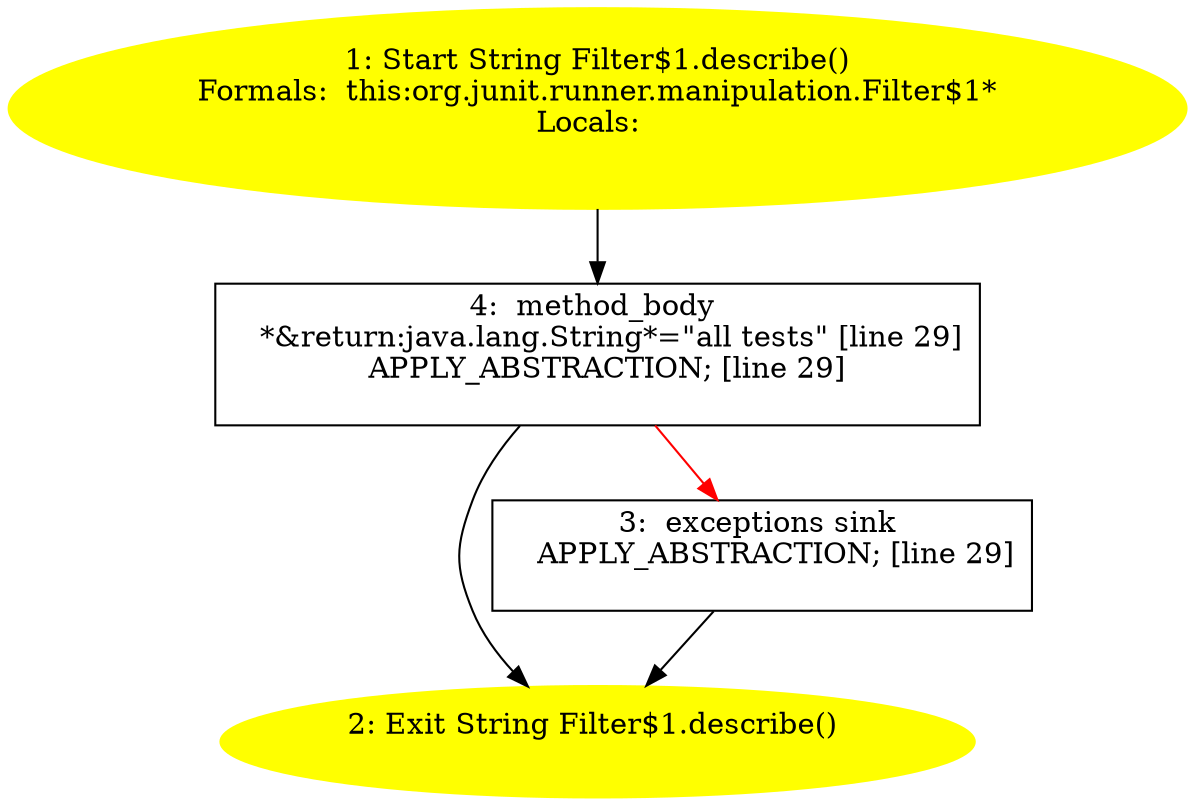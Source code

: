/* @generated */
digraph cfg {
"org.junit.runner.manipulation.Filter$1.describe():java.lang.String.79e285cc9dd30619e08db469f49d6075_1" [label="1: Start String Filter$1.describe()\nFormals:  this:org.junit.runner.manipulation.Filter$1*\nLocals:  \n  " color=yellow style=filled]
	

	 "org.junit.runner.manipulation.Filter$1.describe():java.lang.String.79e285cc9dd30619e08db469f49d6075_1" -> "org.junit.runner.manipulation.Filter$1.describe():java.lang.String.79e285cc9dd30619e08db469f49d6075_4" ;
"org.junit.runner.manipulation.Filter$1.describe():java.lang.String.79e285cc9dd30619e08db469f49d6075_2" [label="2: Exit String Filter$1.describe() \n  " color=yellow style=filled]
	

"org.junit.runner.manipulation.Filter$1.describe():java.lang.String.79e285cc9dd30619e08db469f49d6075_3" [label="3:  exceptions sink \n   APPLY_ABSTRACTION; [line 29]\n " shape="box"]
	

	 "org.junit.runner.manipulation.Filter$1.describe():java.lang.String.79e285cc9dd30619e08db469f49d6075_3" -> "org.junit.runner.manipulation.Filter$1.describe():java.lang.String.79e285cc9dd30619e08db469f49d6075_2" ;
"org.junit.runner.manipulation.Filter$1.describe():java.lang.String.79e285cc9dd30619e08db469f49d6075_4" [label="4:  method_body \n   *&return:java.lang.String*=\"all tests\" [line 29]\n  APPLY_ABSTRACTION; [line 29]\n " shape="box"]
	

	 "org.junit.runner.manipulation.Filter$1.describe():java.lang.String.79e285cc9dd30619e08db469f49d6075_4" -> "org.junit.runner.manipulation.Filter$1.describe():java.lang.String.79e285cc9dd30619e08db469f49d6075_2" ;
	 "org.junit.runner.manipulation.Filter$1.describe():java.lang.String.79e285cc9dd30619e08db469f49d6075_4" -> "org.junit.runner.manipulation.Filter$1.describe():java.lang.String.79e285cc9dd30619e08db469f49d6075_3" [color="red" ];
}
